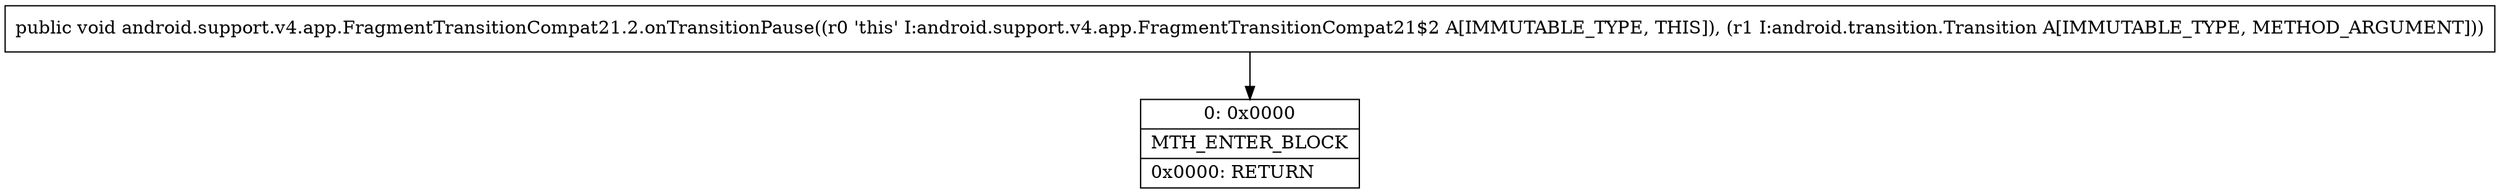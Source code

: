 digraph "CFG forandroid.support.v4.app.FragmentTransitionCompat21.2.onTransitionPause(Landroid\/transition\/Transition;)V" {
Node_0 [shape=record,label="{0\:\ 0x0000|MTH_ENTER_BLOCK\l|0x0000: RETURN   \l}"];
MethodNode[shape=record,label="{public void android.support.v4.app.FragmentTransitionCompat21.2.onTransitionPause((r0 'this' I:android.support.v4.app.FragmentTransitionCompat21$2 A[IMMUTABLE_TYPE, THIS]), (r1 I:android.transition.Transition A[IMMUTABLE_TYPE, METHOD_ARGUMENT])) }"];
MethodNode -> Node_0;
}

